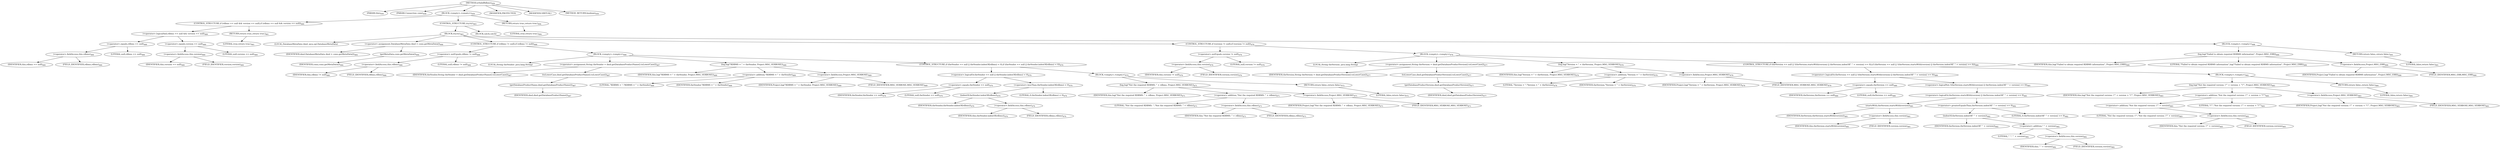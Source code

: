 digraph "isValidRdbms" {  
"1042" [label = <(METHOD,isValidRdbms)<SUB>459</SUB>> ]
"61" [label = <(PARAM,this)<SUB>459</SUB>> ]
"1043" [label = <(PARAM,Connection conn)<SUB>459</SUB>> ]
"1044" [label = <(BLOCK,&lt;empty&gt;,&lt;empty&gt;)<SUB>459</SUB>> ]
"1045" [label = <(CONTROL_STRUCTURE,if (rdbms == null &amp;&amp; version == null),if (rdbms == null &amp;&amp; version == null))<SUB>460</SUB>> ]
"1046" [label = <(&lt;operator&gt;.logicalAnd,rdbms == null &amp;&amp; version == null)<SUB>460</SUB>> ]
"1047" [label = <(&lt;operator&gt;.equals,rdbms == null)<SUB>460</SUB>> ]
"1048" [label = <(&lt;operator&gt;.fieldAccess,this.rdbms)<SUB>460</SUB>> ]
"1049" [label = <(IDENTIFIER,this,rdbms == null)<SUB>460</SUB>> ]
"1050" [label = <(FIELD_IDENTIFIER,rdbms,rdbms)<SUB>460</SUB>> ]
"1051" [label = <(LITERAL,null,rdbms == null)<SUB>460</SUB>> ]
"1052" [label = <(&lt;operator&gt;.equals,version == null)<SUB>460</SUB>> ]
"1053" [label = <(&lt;operator&gt;.fieldAccess,this.version)<SUB>460</SUB>> ]
"1054" [label = <(IDENTIFIER,this,version == null)<SUB>460</SUB>> ]
"1055" [label = <(FIELD_IDENTIFIER,version,version)<SUB>460</SUB>> ]
"1056" [label = <(LITERAL,null,version == null)<SUB>460</SUB>> ]
"1057" [label = <(RETURN,return true;,return true;)<SUB>461</SUB>> ]
"1058" [label = <(LITERAL,true,return true;)<SUB>461</SUB>> ]
"1059" [label = <(CONTROL_STRUCTURE,try,try)<SUB>463</SUB>> ]
"1060" [label = <(BLOCK,try,try)<SUB>463</SUB>> ]
"1061" [label = <(LOCAL,DatabaseMetaData dmd: java.sql.DatabaseMetaData)> ]
"1062" [label = <(&lt;operator&gt;.assignment,DatabaseMetaData dmd = conn.getMetaData())<SUB>464</SUB>> ]
"1063" [label = <(IDENTIFIER,dmd,DatabaseMetaData dmd = conn.getMetaData())<SUB>464</SUB>> ]
"1064" [label = <(getMetaData,conn.getMetaData())<SUB>464</SUB>> ]
"1065" [label = <(IDENTIFIER,conn,conn.getMetaData())<SUB>464</SUB>> ]
"1066" [label = <(CONTROL_STRUCTURE,if (rdbms != null),if (rdbms != null))<SUB>466</SUB>> ]
"1067" [label = <(&lt;operator&gt;.notEquals,rdbms != null)<SUB>466</SUB>> ]
"1068" [label = <(&lt;operator&gt;.fieldAccess,this.rdbms)<SUB>466</SUB>> ]
"1069" [label = <(IDENTIFIER,this,rdbms != null)<SUB>466</SUB>> ]
"1070" [label = <(FIELD_IDENTIFIER,rdbms,rdbms)<SUB>466</SUB>> ]
"1071" [label = <(LITERAL,null,rdbms != null)<SUB>466</SUB>> ]
"1072" [label = <(BLOCK,&lt;empty&gt;,&lt;empty&gt;)<SUB>466</SUB>> ]
"1073" [label = <(LOCAL,String theVendor: java.lang.String)> ]
"1074" [label = <(&lt;operator&gt;.assignment,String theVendor = dmd.getDatabaseProductName().toLowerCase())<SUB>467</SUB>> ]
"1075" [label = <(IDENTIFIER,theVendor,String theVendor = dmd.getDatabaseProductName().toLowerCase())<SUB>467</SUB>> ]
"1076" [label = <(toLowerCase,dmd.getDatabaseProductName().toLowerCase())<SUB>467</SUB>> ]
"1077" [label = <(getDatabaseProductName,dmd.getDatabaseProductName())<SUB>467</SUB>> ]
"1078" [label = <(IDENTIFIER,dmd,dmd.getDatabaseProductName())<SUB>467</SUB>> ]
"1079" [label = <(log,log(&quot;RDBMS = &quot; + theVendor, Project.MSG_VERBOSE))<SUB>469</SUB>> ]
"60" [label = <(IDENTIFIER,this,log(&quot;RDBMS = &quot; + theVendor, Project.MSG_VERBOSE))<SUB>469</SUB>> ]
"1080" [label = <(&lt;operator&gt;.addition,&quot;RDBMS = &quot; + theVendor)<SUB>469</SUB>> ]
"1081" [label = <(LITERAL,&quot;RDBMS = &quot;,&quot;RDBMS = &quot; + theVendor)<SUB>469</SUB>> ]
"1082" [label = <(IDENTIFIER,theVendor,&quot;RDBMS = &quot; + theVendor)<SUB>469</SUB>> ]
"1083" [label = <(&lt;operator&gt;.fieldAccess,Project.MSG_VERBOSE)<SUB>469</SUB>> ]
"1084" [label = <(IDENTIFIER,Project,log(&quot;RDBMS = &quot; + theVendor, Project.MSG_VERBOSE))<SUB>469</SUB>> ]
"1085" [label = <(FIELD_IDENTIFIER,MSG_VERBOSE,MSG_VERBOSE)<SUB>469</SUB>> ]
"1086" [label = <(CONTROL_STRUCTURE,if (theVendor == null || theVendor.indexOf(rdbms) &lt; 0),if (theVendor == null || theVendor.indexOf(rdbms) &lt; 0))<SUB>470</SUB>> ]
"1087" [label = <(&lt;operator&gt;.logicalOr,theVendor == null || theVendor.indexOf(rdbms) &lt; 0)<SUB>470</SUB>> ]
"1088" [label = <(&lt;operator&gt;.equals,theVendor == null)<SUB>470</SUB>> ]
"1089" [label = <(IDENTIFIER,theVendor,theVendor == null)<SUB>470</SUB>> ]
"1090" [label = <(LITERAL,null,theVendor == null)<SUB>470</SUB>> ]
"1091" [label = <(&lt;operator&gt;.lessThan,theVendor.indexOf(rdbms) &lt; 0)<SUB>470</SUB>> ]
"1092" [label = <(indexOf,theVendor.indexOf(rdbms))<SUB>470</SUB>> ]
"1093" [label = <(IDENTIFIER,theVendor,theVendor.indexOf(rdbms))<SUB>470</SUB>> ]
"1094" [label = <(&lt;operator&gt;.fieldAccess,this.rdbms)<SUB>470</SUB>> ]
"1095" [label = <(IDENTIFIER,this,theVendor.indexOf(rdbms))<SUB>470</SUB>> ]
"1096" [label = <(FIELD_IDENTIFIER,rdbms,rdbms)<SUB>470</SUB>> ]
"1097" [label = <(LITERAL,0,theVendor.indexOf(rdbms) &lt; 0)<SUB>470</SUB>> ]
"1098" [label = <(BLOCK,&lt;empty&gt;,&lt;empty&gt;)<SUB>470</SUB>> ]
"1099" [label = <(log,log(&quot;Not the required RDBMS: &quot; + rdbms, Project.MSG_VERBOSE))<SUB>471</SUB>> ]
"62" [label = <(IDENTIFIER,this,log(&quot;Not the required RDBMS: &quot; + rdbms, Project.MSG_VERBOSE))<SUB>471</SUB>> ]
"1100" [label = <(&lt;operator&gt;.addition,&quot;Not the required RDBMS: &quot; + rdbms)<SUB>471</SUB>> ]
"1101" [label = <(LITERAL,&quot;Not the required RDBMS: &quot;,&quot;Not the required RDBMS: &quot; + rdbms)<SUB>471</SUB>> ]
"1102" [label = <(&lt;operator&gt;.fieldAccess,this.rdbms)<SUB>471</SUB>> ]
"1103" [label = <(IDENTIFIER,this,&quot;Not the required RDBMS: &quot; + rdbms)<SUB>471</SUB>> ]
"1104" [label = <(FIELD_IDENTIFIER,rdbms,rdbms)<SUB>471</SUB>> ]
"1105" [label = <(&lt;operator&gt;.fieldAccess,Project.MSG_VERBOSE)<SUB>471</SUB>> ]
"1106" [label = <(IDENTIFIER,Project,log(&quot;Not the required RDBMS: &quot; + rdbms, Project.MSG_VERBOSE))<SUB>471</SUB>> ]
"1107" [label = <(FIELD_IDENTIFIER,MSG_VERBOSE,MSG_VERBOSE)<SUB>471</SUB>> ]
"1108" [label = <(RETURN,return false;,return false;)<SUB>472</SUB>> ]
"1109" [label = <(LITERAL,false,return false;)<SUB>472</SUB>> ]
"1110" [label = <(CONTROL_STRUCTURE,if (version != null),if (version != null))<SUB>476</SUB>> ]
"1111" [label = <(&lt;operator&gt;.notEquals,version != null)<SUB>476</SUB>> ]
"1112" [label = <(&lt;operator&gt;.fieldAccess,this.version)<SUB>476</SUB>> ]
"1113" [label = <(IDENTIFIER,this,version != null)<SUB>476</SUB>> ]
"1114" [label = <(FIELD_IDENTIFIER,version,version)<SUB>476</SUB>> ]
"1115" [label = <(LITERAL,null,version != null)<SUB>476</SUB>> ]
"1116" [label = <(BLOCK,&lt;empty&gt;,&lt;empty&gt;)<SUB>476</SUB>> ]
"1117" [label = <(LOCAL,String theVersion: java.lang.String)> ]
"1118" [label = <(&lt;operator&gt;.assignment,String theVersion = dmd.getDatabaseProductVersion().toLowerCase())<SUB>477</SUB>> ]
"1119" [label = <(IDENTIFIER,theVersion,String theVersion = dmd.getDatabaseProductVersion().toLowerCase())<SUB>477</SUB>> ]
"1120" [label = <(toLowerCase,dmd.getDatabaseProductVersion().toLowerCase())<SUB>477</SUB>> ]
"1121" [label = <(getDatabaseProductVersion,dmd.getDatabaseProductVersion())<SUB>477</SUB>> ]
"1122" [label = <(IDENTIFIER,dmd,dmd.getDatabaseProductVersion())<SUB>477</SUB>> ]
"1123" [label = <(log,log(&quot;Version = &quot; + theVersion, Project.MSG_VERBOSE))<SUB>479</SUB>> ]
"63" [label = <(IDENTIFIER,this,log(&quot;Version = &quot; + theVersion, Project.MSG_VERBOSE))<SUB>479</SUB>> ]
"1124" [label = <(&lt;operator&gt;.addition,&quot;Version = &quot; + theVersion)<SUB>479</SUB>> ]
"1125" [label = <(LITERAL,&quot;Version = &quot;,&quot;Version = &quot; + theVersion)<SUB>479</SUB>> ]
"1126" [label = <(IDENTIFIER,theVersion,&quot;Version = &quot; + theVersion)<SUB>479</SUB>> ]
"1127" [label = <(&lt;operator&gt;.fieldAccess,Project.MSG_VERBOSE)<SUB>479</SUB>> ]
"1128" [label = <(IDENTIFIER,Project,log(&quot;Version = &quot; + theVersion, Project.MSG_VERBOSE))<SUB>479</SUB>> ]
"1129" [label = <(FIELD_IDENTIFIER,MSG_VERBOSE,MSG_VERBOSE)<SUB>479</SUB>> ]
"1130" [label = <(CONTROL_STRUCTURE,if (theVersion == null || !(theVersion.startsWith(version) || theVersion.indexOf(&quot; &quot; + version) &gt;= 0)),if (theVersion == null || !(theVersion.startsWith(version) || theVersion.indexOf(&quot; &quot; + version) &gt;= 0)))<SUB>480</SUB>> ]
"1131" [label = <(&lt;operator&gt;.logicalOr,theVersion == null || !(theVersion.startsWith(version) || theVersion.indexOf(&quot; &quot; + version) &gt;= 0))<SUB>480</SUB>> ]
"1132" [label = <(&lt;operator&gt;.equals,theVersion == null)<SUB>480</SUB>> ]
"1133" [label = <(IDENTIFIER,theVersion,theVersion == null)<SUB>480</SUB>> ]
"1134" [label = <(LITERAL,null,theVersion == null)<SUB>480</SUB>> ]
"1135" [label = <(&lt;operator&gt;.logicalNot,!(theVersion.startsWith(version) || theVersion.indexOf(&quot; &quot; + version) &gt;= 0))<SUB>481</SUB>> ]
"1136" [label = <(&lt;operator&gt;.logicalOr,theVersion.startsWith(version) || theVersion.indexOf(&quot; &quot; + version) &gt;= 0)<SUB>481</SUB>> ]
"1137" [label = <(startsWith,theVersion.startsWith(version))<SUB>481</SUB>> ]
"1138" [label = <(IDENTIFIER,theVersion,theVersion.startsWith(version))<SUB>481</SUB>> ]
"1139" [label = <(&lt;operator&gt;.fieldAccess,this.version)<SUB>481</SUB>> ]
"1140" [label = <(IDENTIFIER,this,theVersion.startsWith(version))<SUB>481</SUB>> ]
"1141" [label = <(FIELD_IDENTIFIER,version,version)<SUB>481</SUB>> ]
"1142" [label = <(&lt;operator&gt;.greaterEqualsThan,theVersion.indexOf(&quot; &quot; + version) &gt;= 0)<SUB>482</SUB>> ]
"1143" [label = <(indexOf,theVersion.indexOf(&quot; &quot; + version))<SUB>482</SUB>> ]
"1144" [label = <(IDENTIFIER,theVersion,theVersion.indexOf(&quot; &quot; + version))<SUB>482</SUB>> ]
"1145" [label = <(&lt;operator&gt;.addition,&quot; &quot; + version)<SUB>482</SUB>> ]
"1146" [label = <(LITERAL,&quot; &quot;,&quot; &quot; + version)<SUB>482</SUB>> ]
"1147" [label = <(&lt;operator&gt;.fieldAccess,this.version)<SUB>482</SUB>> ]
"1148" [label = <(IDENTIFIER,this,&quot; &quot; + version)<SUB>482</SUB>> ]
"1149" [label = <(FIELD_IDENTIFIER,version,version)<SUB>482</SUB>> ]
"1150" [label = <(LITERAL,0,theVersion.indexOf(&quot; &quot; + version) &gt;= 0)<SUB>482</SUB>> ]
"1151" [label = <(BLOCK,&lt;empty&gt;,&lt;empty&gt;)<SUB>482</SUB>> ]
"1152" [label = <(log,log(&quot;Not the required version: \&quot;&quot; + version + &quot;\&quot;&quot;, Project.MSG_VERBOSE))<SUB>483</SUB>> ]
"64" [label = <(IDENTIFIER,this,log(&quot;Not the required version: \&quot;&quot; + version + &quot;\&quot;&quot;, Project.MSG_VERBOSE))<SUB>483</SUB>> ]
"1153" [label = <(&lt;operator&gt;.addition,&quot;Not the required version: \&quot;&quot; + version + &quot;\&quot;&quot;)<SUB>483</SUB>> ]
"1154" [label = <(&lt;operator&gt;.addition,&quot;Not the required version: \&quot;&quot; + version)<SUB>483</SUB>> ]
"1155" [label = <(LITERAL,&quot;Not the required version: \&quot;&quot;,&quot;Not the required version: \&quot;&quot; + version)<SUB>483</SUB>> ]
"1156" [label = <(&lt;operator&gt;.fieldAccess,this.version)<SUB>483</SUB>> ]
"1157" [label = <(IDENTIFIER,this,&quot;Not the required version: \&quot;&quot; + version)<SUB>483</SUB>> ]
"1158" [label = <(FIELD_IDENTIFIER,version,version)<SUB>483</SUB>> ]
"1159" [label = <(LITERAL,&quot;\&quot;&quot;,&quot;Not the required version: \&quot;&quot; + version + &quot;\&quot;&quot;)<SUB>483</SUB>> ]
"1160" [label = <(&lt;operator&gt;.fieldAccess,Project.MSG_VERBOSE)<SUB>483</SUB>> ]
"1161" [label = <(IDENTIFIER,Project,log(&quot;Not the required version: \&quot;&quot; + version + &quot;\&quot;&quot;, Project.MSG_VERBOSE))<SUB>483</SUB>> ]
"1162" [label = <(FIELD_IDENTIFIER,MSG_VERBOSE,MSG_VERBOSE)<SUB>483</SUB>> ]
"1163" [label = <(RETURN,return false;,return false;)<SUB>484</SUB>> ]
"1164" [label = <(LITERAL,false,return false;)<SUB>484</SUB>> ]
"1165" [label = <(BLOCK,catch,catch)> ]
"1166" [label = <(BLOCK,&lt;empty&gt;,&lt;empty&gt;)<SUB>488</SUB>> ]
"1167" [label = <(log,log(&quot;Failed to obtain required RDBMS information&quot;, Project.MSG_ERR))<SUB>490</SUB>> ]
"65" [label = <(IDENTIFIER,this,log(&quot;Failed to obtain required RDBMS information&quot;, Project.MSG_ERR))<SUB>490</SUB>> ]
"1168" [label = <(LITERAL,&quot;Failed to obtain required RDBMS information&quot;,log(&quot;Failed to obtain required RDBMS information&quot;, Project.MSG_ERR))<SUB>490</SUB>> ]
"1169" [label = <(&lt;operator&gt;.fieldAccess,Project.MSG_ERR)<SUB>490</SUB>> ]
"1170" [label = <(IDENTIFIER,Project,log(&quot;Failed to obtain required RDBMS information&quot;, Project.MSG_ERR))<SUB>490</SUB>> ]
"1171" [label = <(FIELD_IDENTIFIER,MSG_ERR,MSG_ERR)<SUB>490</SUB>> ]
"1172" [label = <(RETURN,return false;,return false;)<SUB>491</SUB>> ]
"1173" [label = <(LITERAL,false,return false;)<SUB>491</SUB>> ]
"1174" [label = <(RETURN,return true;,return true;)<SUB>494</SUB>> ]
"1175" [label = <(LITERAL,true,return true;)<SUB>494</SUB>> ]
"1176" [label = <(MODIFIER,PROTECTED)> ]
"1177" [label = <(MODIFIER,VIRTUAL)> ]
"1178" [label = <(METHOD_RETURN,boolean)<SUB>459</SUB>> ]
  "1042" -> "61" 
  "1042" -> "1043" 
  "1042" -> "1044" 
  "1042" -> "1176" 
  "1042" -> "1177" 
  "1042" -> "1178" 
  "1044" -> "1045" 
  "1044" -> "1059" 
  "1044" -> "1174" 
  "1045" -> "1046" 
  "1045" -> "1057" 
  "1046" -> "1047" 
  "1046" -> "1052" 
  "1047" -> "1048" 
  "1047" -> "1051" 
  "1048" -> "1049" 
  "1048" -> "1050" 
  "1052" -> "1053" 
  "1052" -> "1056" 
  "1053" -> "1054" 
  "1053" -> "1055" 
  "1057" -> "1058" 
  "1059" -> "1060" 
  "1059" -> "1165" 
  "1060" -> "1061" 
  "1060" -> "1062" 
  "1060" -> "1066" 
  "1060" -> "1110" 
  "1062" -> "1063" 
  "1062" -> "1064" 
  "1064" -> "1065" 
  "1066" -> "1067" 
  "1066" -> "1072" 
  "1067" -> "1068" 
  "1067" -> "1071" 
  "1068" -> "1069" 
  "1068" -> "1070" 
  "1072" -> "1073" 
  "1072" -> "1074" 
  "1072" -> "1079" 
  "1072" -> "1086" 
  "1074" -> "1075" 
  "1074" -> "1076" 
  "1076" -> "1077" 
  "1077" -> "1078" 
  "1079" -> "60" 
  "1079" -> "1080" 
  "1079" -> "1083" 
  "1080" -> "1081" 
  "1080" -> "1082" 
  "1083" -> "1084" 
  "1083" -> "1085" 
  "1086" -> "1087" 
  "1086" -> "1098" 
  "1087" -> "1088" 
  "1087" -> "1091" 
  "1088" -> "1089" 
  "1088" -> "1090" 
  "1091" -> "1092" 
  "1091" -> "1097" 
  "1092" -> "1093" 
  "1092" -> "1094" 
  "1094" -> "1095" 
  "1094" -> "1096" 
  "1098" -> "1099" 
  "1098" -> "1108" 
  "1099" -> "62" 
  "1099" -> "1100" 
  "1099" -> "1105" 
  "1100" -> "1101" 
  "1100" -> "1102" 
  "1102" -> "1103" 
  "1102" -> "1104" 
  "1105" -> "1106" 
  "1105" -> "1107" 
  "1108" -> "1109" 
  "1110" -> "1111" 
  "1110" -> "1116" 
  "1111" -> "1112" 
  "1111" -> "1115" 
  "1112" -> "1113" 
  "1112" -> "1114" 
  "1116" -> "1117" 
  "1116" -> "1118" 
  "1116" -> "1123" 
  "1116" -> "1130" 
  "1118" -> "1119" 
  "1118" -> "1120" 
  "1120" -> "1121" 
  "1121" -> "1122" 
  "1123" -> "63" 
  "1123" -> "1124" 
  "1123" -> "1127" 
  "1124" -> "1125" 
  "1124" -> "1126" 
  "1127" -> "1128" 
  "1127" -> "1129" 
  "1130" -> "1131" 
  "1130" -> "1151" 
  "1131" -> "1132" 
  "1131" -> "1135" 
  "1132" -> "1133" 
  "1132" -> "1134" 
  "1135" -> "1136" 
  "1136" -> "1137" 
  "1136" -> "1142" 
  "1137" -> "1138" 
  "1137" -> "1139" 
  "1139" -> "1140" 
  "1139" -> "1141" 
  "1142" -> "1143" 
  "1142" -> "1150" 
  "1143" -> "1144" 
  "1143" -> "1145" 
  "1145" -> "1146" 
  "1145" -> "1147" 
  "1147" -> "1148" 
  "1147" -> "1149" 
  "1151" -> "1152" 
  "1151" -> "1163" 
  "1152" -> "64" 
  "1152" -> "1153" 
  "1152" -> "1160" 
  "1153" -> "1154" 
  "1153" -> "1159" 
  "1154" -> "1155" 
  "1154" -> "1156" 
  "1156" -> "1157" 
  "1156" -> "1158" 
  "1160" -> "1161" 
  "1160" -> "1162" 
  "1163" -> "1164" 
  "1165" -> "1166" 
  "1166" -> "1167" 
  "1166" -> "1172" 
  "1167" -> "65" 
  "1167" -> "1168" 
  "1167" -> "1169" 
  "1169" -> "1170" 
  "1169" -> "1171" 
  "1172" -> "1173" 
  "1174" -> "1175" 
}
